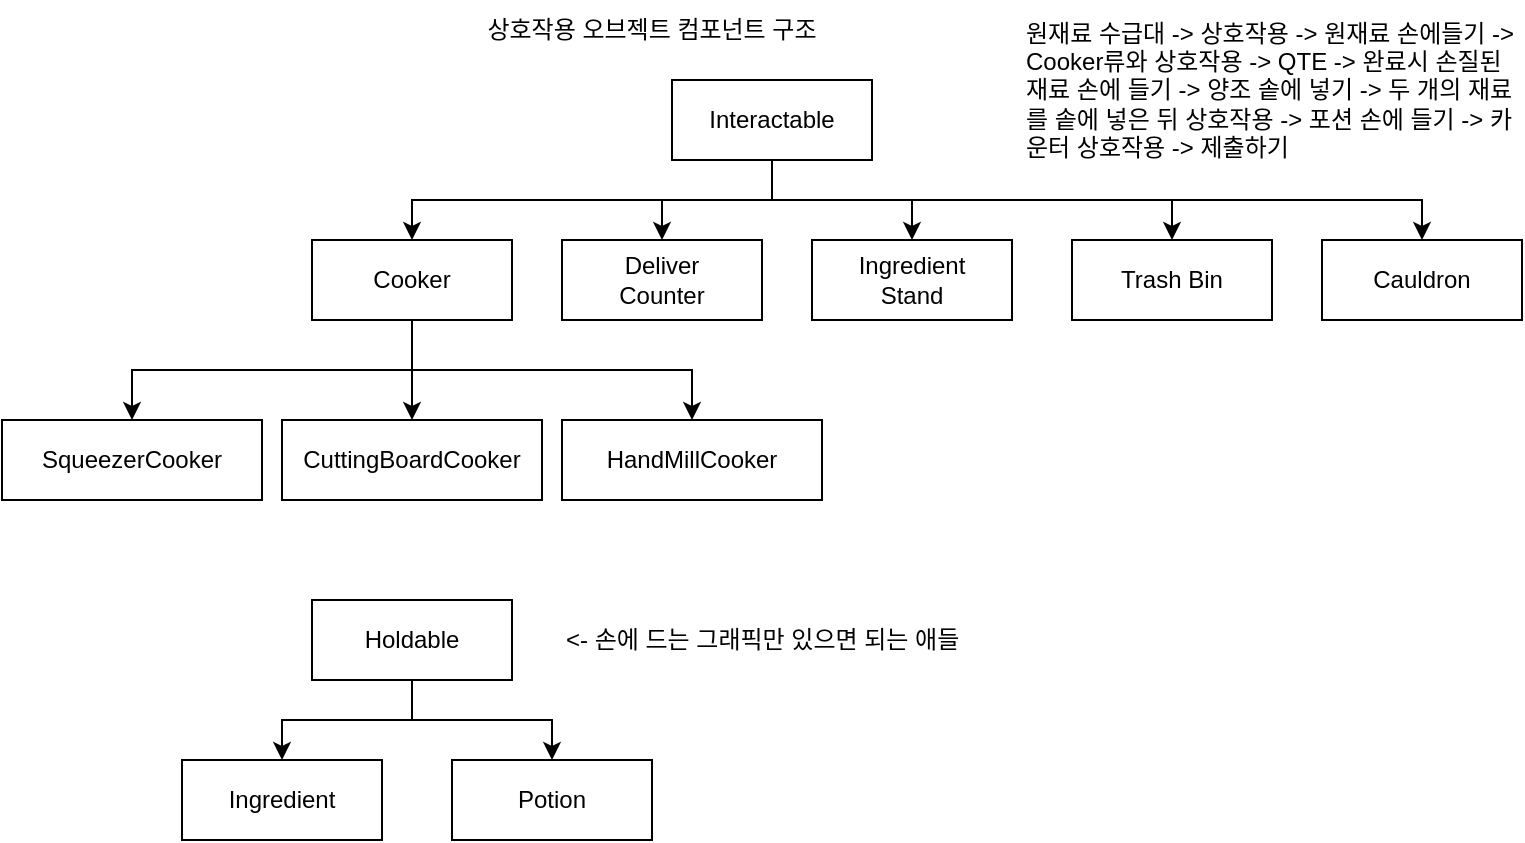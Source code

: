 <mxfile version="26.0.6">
  <diagram name="페이지-1" id="6sZbZPWftpOtGFX2wZGN">
    <mxGraphModel dx="1900" dy="648" grid="1" gridSize="10" guides="1" tooltips="1" connect="1" arrows="1" fold="1" page="1" pageScale="1" pageWidth="827" pageHeight="1169" math="0" shadow="0">
      <root>
        <mxCell id="0" />
        <mxCell id="1" parent="0" />
        <mxCell id="TOiK6AWEYGoC1RkYSkCD-31" style="edgeStyle=orthogonalEdgeStyle;rounded=0;orthogonalLoop=1;jettySize=auto;html=1;exitX=0.5;exitY=1;exitDx=0;exitDy=0;entryX=0.5;entryY=0;entryDx=0;entryDy=0;" parent="1" source="TOiK6AWEYGoC1RkYSkCD-1" target="TOiK6AWEYGoC1RkYSkCD-3" edge="1">
          <mxGeometry relative="1" as="geometry" />
        </mxCell>
        <mxCell id="TOiK6AWEYGoC1RkYSkCD-32" style="edgeStyle=orthogonalEdgeStyle;rounded=0;orthogonalLoop=1;jettySize=auto;html=1;exitX=0.5;exitY=1;exitDx=0;exitDy=0;entryX=0.5;entryY=0;entryDx=0;entryDy=0;" parent="1" source="TOiK6AWEYGoC1RkYSkCD-1" target="TOiK6AWEYGoC1RkYSkCD-27" edge="1">
          <mxGeometry relative="1" as="geometry" />
        </mxCell>
        <mxCell id="TOiK6AWEYGoC1RkYSkCD-33" style="edgeStyle=orthogonalEdgeStyle;rounded=0;orthogonalLoop=1;jettySize=auto;html=1;exitX=0.5;exitY=1;exitDx=0;exitDy=0;entryX=0.5;entryY=0;entryDx=0;entryDy=0;" parent="1" source="TOiK6AWEYGoC1RkYSkCD-1" target="TOiK6AWEYGoC1RkYSkCD-30" edge="1">
          <mxGeometry relative="1" as="geometry" />
        </mxCell>
        <mxCell id="TOiK6AWEYGoC1RkYSkCD-39" style="edgeStyle=orthogonalEdgeStyle;rounded=0;orthogonalLoop=1;jettySize=auto;html=1;exitX=0.5;exitY=1;exitDx=0;exitDy=0;entryX=0.5;entryY=0;entryDx=0;entryDy=0;" parent="1" source="TOiK6AWEYGoC1RkYSkCD-1" target="TOiK6AWEYGoC1RkYSkCD-38" edge="1">
          <mxGeometry relative="1" as="geometry" />
        </mxCell>
        <mxCell id="5ONME2IoM-aDgP6t2pFq-2" style="edgeStyle=orthogonalEdgeStyle;rounded=0;orthogonalLoop=1;jettySize=auto;html=1;exitX=0.5;exitY=1;exitDx=0;exitDy=0;entryX=0.5;entryY=0;entryDx=0;entryDy=0;" edge="1" parent="1" source="TOiK6AWEYGoC1RkYSkCD-1" target="5ONME2IoM-aDgP6t2pFq-1">
          <mxGeometry relative="1" as="geometry" />
        </mxCell>
        <mxCell id="TOiK6AWEYGoC1RkYSkCD-1" value="Interactable" style="rounded=0;whiteSpace=wrap;html=1;" parent="1" vertex="1">
          <mxGeometry x="320" y="50" width="100" height="40" as="geometry" />
        </mxCell>
        <mxCell id="TOiK6AWEYGoC1RkYSkCD-26" style="edgeStyle=orthogonalEdgeStyle;rounded=0;orthogonalLoop=1;jettySize=auto;html=1;exitX=0.5;exitY=1;exitDx=0;exitDy=0;entryX=0.5;entryY=0;entryDx=0;entryDy=0;" parent="1" source="TOiK6AWEYGoC1RkYSkCD-2" target="TOiK6AWEYGoC1RkYSkCD-14" edge="1">
          <mxGeometry relative="1" as="geometry" />
        </mxCell>
        <mxCell id="TOiK6AWEYGoC1RkYSkCD-36" style="edgeStyle=orthogonalEdgeStyle;rounded=0;orthogonalLoop=1;jettySize=auto;html=1;exitX=0.5;exitY=1;exitDx=0;exitDy=0;entryX=0.5;entryY=0;entryDx=0;entryDy=0;" parent="1" source="TOiK6AWEYGoC1RkYSkCD-2" target="TOiK6AWEYGoC1RkYSkCD-35" edge="1">
          <mxGeometry relative="1" as="geometry" />
        </mxCell>
        <mxCell id="TOiK6AWEYGoC1RkYSkCD-2" value="Holdable" style="rounded=0;whiteSpace=wrap;html=1;" parent="1" vertex="1">
          <mxGeometry x="140" y="310" width="100" height="40" as="geometry" />
        </mxCell>
        <mxCell id="TOiK6AWEYGoC1RkYSkCD-21" style="edgeStyle=orthogonalEdgeStyle;rounded=0;orthogonalLoop=1;jettySize=auto;html=1;exitX=0.5;exitY=1;exitDx=0;exitDy=0;entryX=0.5;entryY=0;entryDx=0;entryDy=0;" parent="1" source="TOiK6AWEYGoC1RkYSkCD-3" target="TOiK6AWEYGoC1RkYSkCD-5" edge="1">
          <mxGeometry relative="1" as="geometry" />
        </mxCell>
        <mxCell id="TOiK6AWEYGoC1RkYSkCD-22" style="edgeStyle=orthogonalEdgeStyle;rounded=0;orthogonalLoop=1;jettySize=auto;html=1;exitX=0.5;exitY=1;exitDx=0;exitDy=0;entryX=0.5;entryY=0;entryDx=0;entryDy=0;" parent="1" source="TOiK6AWEYGoC1RkYSkCD-3" target="TOiK6AWEYGoC1RkYSkCD-4" edge="1">
          <mxGeometry relative="1" as="geometry" />
        </mxCell>
        <mxCell id="TOiK6AWEYGoC1RkYSkCD-23" style="edgeStyle=orthogonalEdgeStyle;rounded=0;orthogonalLoop=1;jettySize=auto;html=1;exitX=0.5;exitY=1;exitDx=0;exitDy=0;entryX=0.5;entryY=0;entryDx=0;entryDy=0;" parent="1" source="TOiK6AWEYGoC1RkYSkCD-3" target="TOiK6AWEYGoC1RkYSkCD-6" edge="1">
          <mxGeometry relative="1" as="geometry" />
        </mxCell>
        <mxCell id="TOiK6AWEYGoC1RkYSkCD-3" value="Cooker" style="rounded=0;whiteSpace=wrap;html=1;" parent="1" vertex="1">
          <mxGeometry x="140" y="130" width="100" height="40" as="geometry" />
        </mxCell>
        <mxCell id="TOiK6AWEYGoC1RkYSkCD-4" value="CuttingBoardCooker" style="rounded=0;whiteSpace=wrap;html=1;" parent="1" vertex="1">
          <mxGeometry x="125" y="220" width="130" height="40" as="geometry" />
        </mxCell>
        <mxCell id="TOiK6AWEYGoC1RkYSkCD-5" value="HandMillCooker" style="rounded=0;whiteSpace=wrap;html=1;" parent="1" vertex="1">
          <mxGeometry x="265" y="220" width="130" height="40" as="geometry" />
        </mxCell>
        <mxCell id="TOiK6AWEYGoC1RkYSkCD-6" value="SqueezerCooker" style="rounded=0;whiteSpace=wrap;html=1;" parent="1" vertex="1">
          <mxGeometry x="-15" y="220" width="130" height="40" as="geometry" />
        </mxCell>
        <mxCell id="TOiK6AWEYGoC1RkYSkCD-12" value="상호작용 오브젝트 컴포넌트 구조" style="text;html=1;align=center;verticalAlign=middle;whiteSpace=wrap;rounded=0;" parent="1" vertex="1">
          <mxGeometry x="160" y="10" width="300" height="30" as="geometry" />
        </mxCell>
        <mxCell id="TOiK6AWEYGoC1RkYSkCD-14" value="Ingredient" style="rounded=0;whiteSpace=wrap;html=1;" parent="1" vertex="1">
          <mxGeometry x="75" y="390" width="100" height="40" as="geometry" />
        </mxCell>
        <mxCell id="TOiK6AWEYGoC1RkYSkCD-27" value="Deliver&lt;br&gt;Counter" style="rounded=0;whiteSpace=wrap;html=1;" parent="1" vertex="1">
          <mxGeometry x="265" y="130" width="100" height="40" as="geometry" />
        </mxCell>
        <mxCell id="TOiK6AWEYGoC1RkYSkCD-30" value="Ingredient&lt;br&gt;Stand" style="rounded=0;whiteSpace=wrap;html=1;" parent="1" vertex="1">
          <mxGeometry x="390" y="130" width="100" height="40" as="geometry" />
        </mxCell>
        <mxCell id="TOiK6AWEYGoC1RkYSkCD-35" value="Potion" style="rounded=0;whiteSpace=wrap;html=1;" parent="1" vertex="1">
          <mxGeometry x="210" y="390" width="100" height="40" as="geometry" />
        </mxCell>
        <mxCell id="TOiK6AWEYGoC1RkYSkCD-37" value="원재료 수급대 -&amp;gt; 상호작용 -&amp;gt; 원재료 손에들기 -&amp;gt; Cooker류와 상호작용 -&amp;gt; QTE -&amp;gt; 완료시 손질된 재료 손에 들기 -&amp;gt; 양조 솥에 넣기 -&amp;gt; 두 개의 재료를 솥에 넣은 뒤 상호작용 -&amp;gt; 포션 손에 들기 -&amp;gt; 카운터 상호작용 -&amp;gt; 제출하기&amp;nbsp; &amp;nbsp;&amp;nbsp;" style="text;html=1;align=left;verticalAlign=middle;whiteSpace=wrap;rounded=0;" parent="1" vertex="1">
          <mxGeometry x="495" y="40" width="250" height="30" as="geometry" />
        </mxCell>
        <mxCell id="TOiK6AWEYGoC1RkYSkCD-38" value="Trash Bin" style="rounded=0;whiteSpace=wrap;html=1;" parent="1" vertex="1">
          <mxGeometry x="520" y="130" width="100" height="40" as="geometry" />
        </mxCell>
        <mxCell id="TOiK6AWEYGoC1RkYSkCD-40" value="&amp;lt;- 손에 드는 그래픽만 있으면 되는 애들" style="text;html=1;align=left;verticalAlign=middle;whiteSpace=wrap;rounded=0;" parent="1" vertex="1">
          <mxGeometry x="265" y="315" width="230" height="30" as="geometry" />
        </mxCell>
        <mxCell id="5ONME2IoM-aDgP6t2pFq-1" value="Cauldron" style="rounded=0;whiteSpace=wrap;html=1;" vertex="1" parent="1">
          <mxGeometry x="645" y="130" width="100" height="40" as="geometry" />
        </mxCell>
      </root>
    </mxGraphModel>
  </diagram>
</mxfile>
